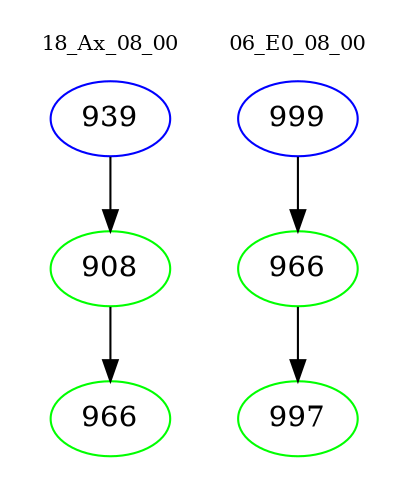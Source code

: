 digraph{
subgraph cluster_0 {
color = white
label = "18_Ax_08_00";
fontsize=10;
T0_939 [label="939", color="blue"]
T0_939 -> T0_908 [color="black"]
T0_908 [label="908", color="green"]
T0_908 -> T0_966 [color="black"]
T0_966 [label="966", color="green"]
}
subgraph cluster_1 {
color = white
label = "06_E0_08_00";
fontsize=10;
T1_999 [label="999", color="blue"]
T1_999 -> T1_966 [color="black"]
T1_966 [label="966", color="green"]
T1_966 -> T1_997 [color="black"]
T1_997 [label="997", color="green"]
}
}
